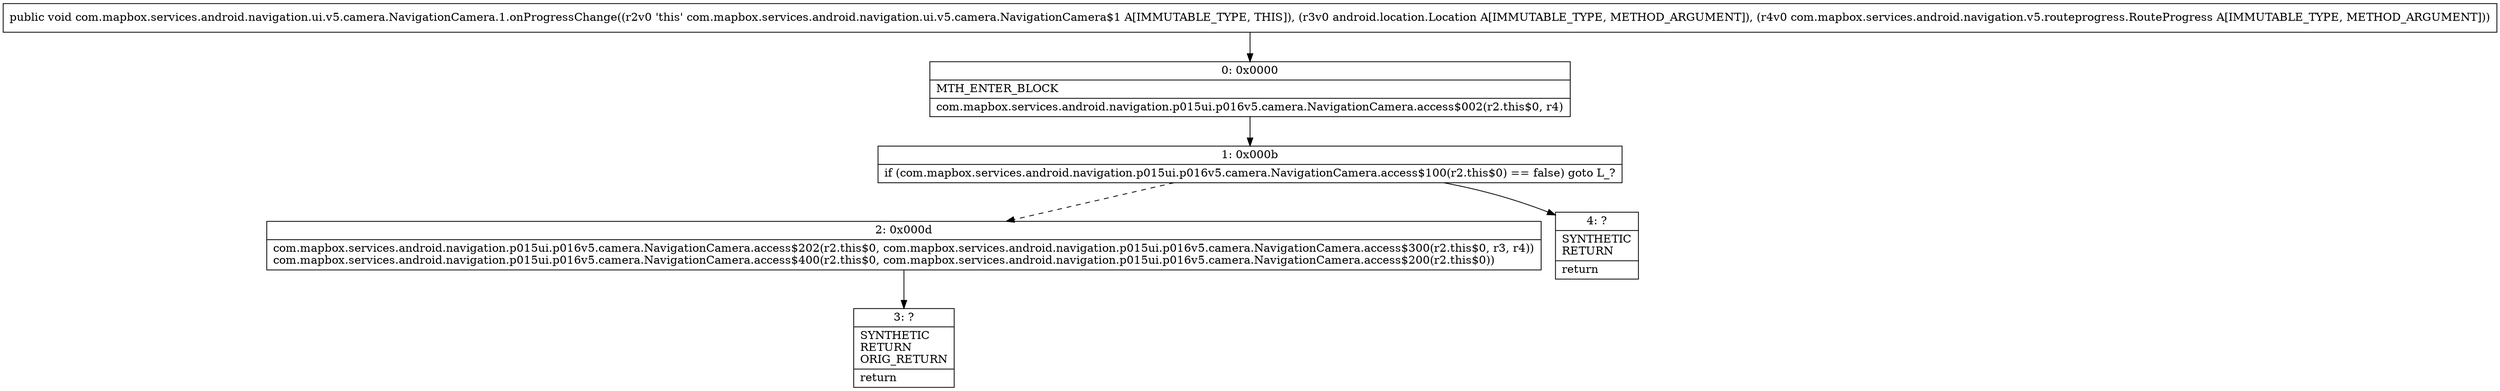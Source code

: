 digraph "CFG forcom.mapbox.services.android.navigation.ui.v5.camera.NavigationCamera.1.onProgressChange(Landroid\/location\/Location;Lcom\/mapbox\/services\/android\/navigation\/v5\/routeprogress\/RouteProgress;)V" {
Node_0 [shape=record,label="{0\:\ 0x0000|MTH_ENTER_BLOCK\l|com.mapbox.services.android.navigation.p015ui.p016v5.camera.NavigationCamera.access$002(r2.this$0, r4)\l}"];
Node_1 [shape=record,label="{1\:\ 0x000b|if (com.mapbox.services.android.navigation.p015ui.p016v5.camera.NavigationCamera.access$100(r2.this$0) == false) goto L_?\l}"];
Node_2 [shape=record,label="{2\:\ 0x000d|com.mapbox.services.android.navigation.p015ui.p016v5.camera.NavigationCamera.access$202(r2.this$0, com.mapbox.services.android.navigation.p015ui.p016v5.camera.NavigationCamera.access$300(r2.this$0, r3, r4))\lcom.mapbox.services.android.navigation.p015ui.p016v5.camera.NavigationCamera.access$400(r2.this$0, com.mapbox.services.android.navigation.p015ui.p016v5.camera.NavigationCamera.access$200(r2.this$0))\l}"];
Node_3 [shape=record,label="{3\:\ ?|SYNTHETIC\lRETURN\lORIG_RETURN\l|return\l}"];
Node_4 [shape=record,label="{4\:\ ?|SYNTHETIC\lRETURN\l|return\l}"];
MethodNode[shape=record,label="{public void com.mapbox.services.android.navigation.ui.v5.camera.NavigationCamera.1.onProgressChange((r2v0 'this' com.mapbox.services.android.navigation.ui.v5.camera.NavigationCamera$1 A[IMMUTABLE_TYPE, THIS]), (r3v0 android.location.Location A[IMMUTABLE_TYPE, METHOD_ARGUMENT]), (r4v0 com.mapbox.services.android.navigation.v5.routeprogress.RouteProgress A[IMMUTABLE_TYPE, METHOD_ARGUMENT])) }"];
MethodNode -> Node_0;
Node_0 -> Node_1;
Node_1 -> Node_2[style=dashed];
Node_1 -> Node_4;
Node_2 -> Node_3;
}

